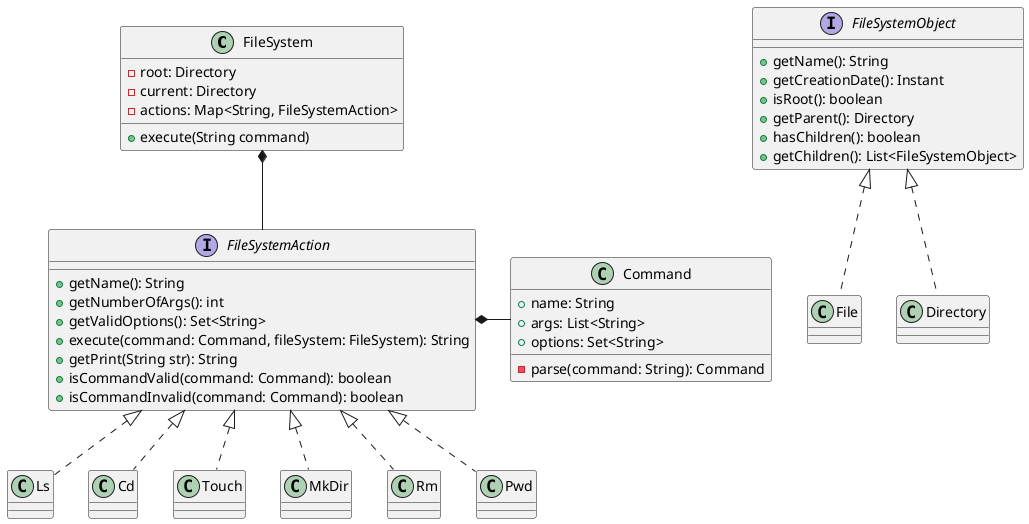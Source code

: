 @startuml
'https://plantuml.com/class-diagram

class FileSystem {
- root: Directory
- current: Directory
- actions: Map<String, FileSystemAction>
+ execute(String command)
}
FileSystem *-- FileSystemAction

'-----------------------------------------

interface FileSystemObject {
+ getName(): String
+ getCreationDate(): Instant
+ isRoot(): boolean
+ getParent(): Directory
+ hasChildren(): boolean
+ getChildren(): List<FileSystemObject>
}

class File implements FileSystemObject

class Directory implements FileSystemObject

'-----------------------------------------

interface FileSystemAction {
+ getName(): String
+ getNumberOfArgs(): int
+ getValidOptions(): Set<String>
+ execute(command: Command, fileSystem: FileSystem): String
+ getPrint(String str): String
+ isCommandValid(command: Command): boolean
+ isCommandInvalid(command: Command): boolean
}

FileSystemAction *- Command

class Ls implements FileSystemAction
class Cd implements FileSystemAction
class Touch implements FileSystemAction
class MkDir implements FileSystemAction
class Rm implements FileSystemAction
class Pwd implements FileSystemAction

'-----------------------------------------

class Command {
+ name: String
+ args: List<String>
+ options: Set<String>

- parse(command: String): Command
}

@enduml